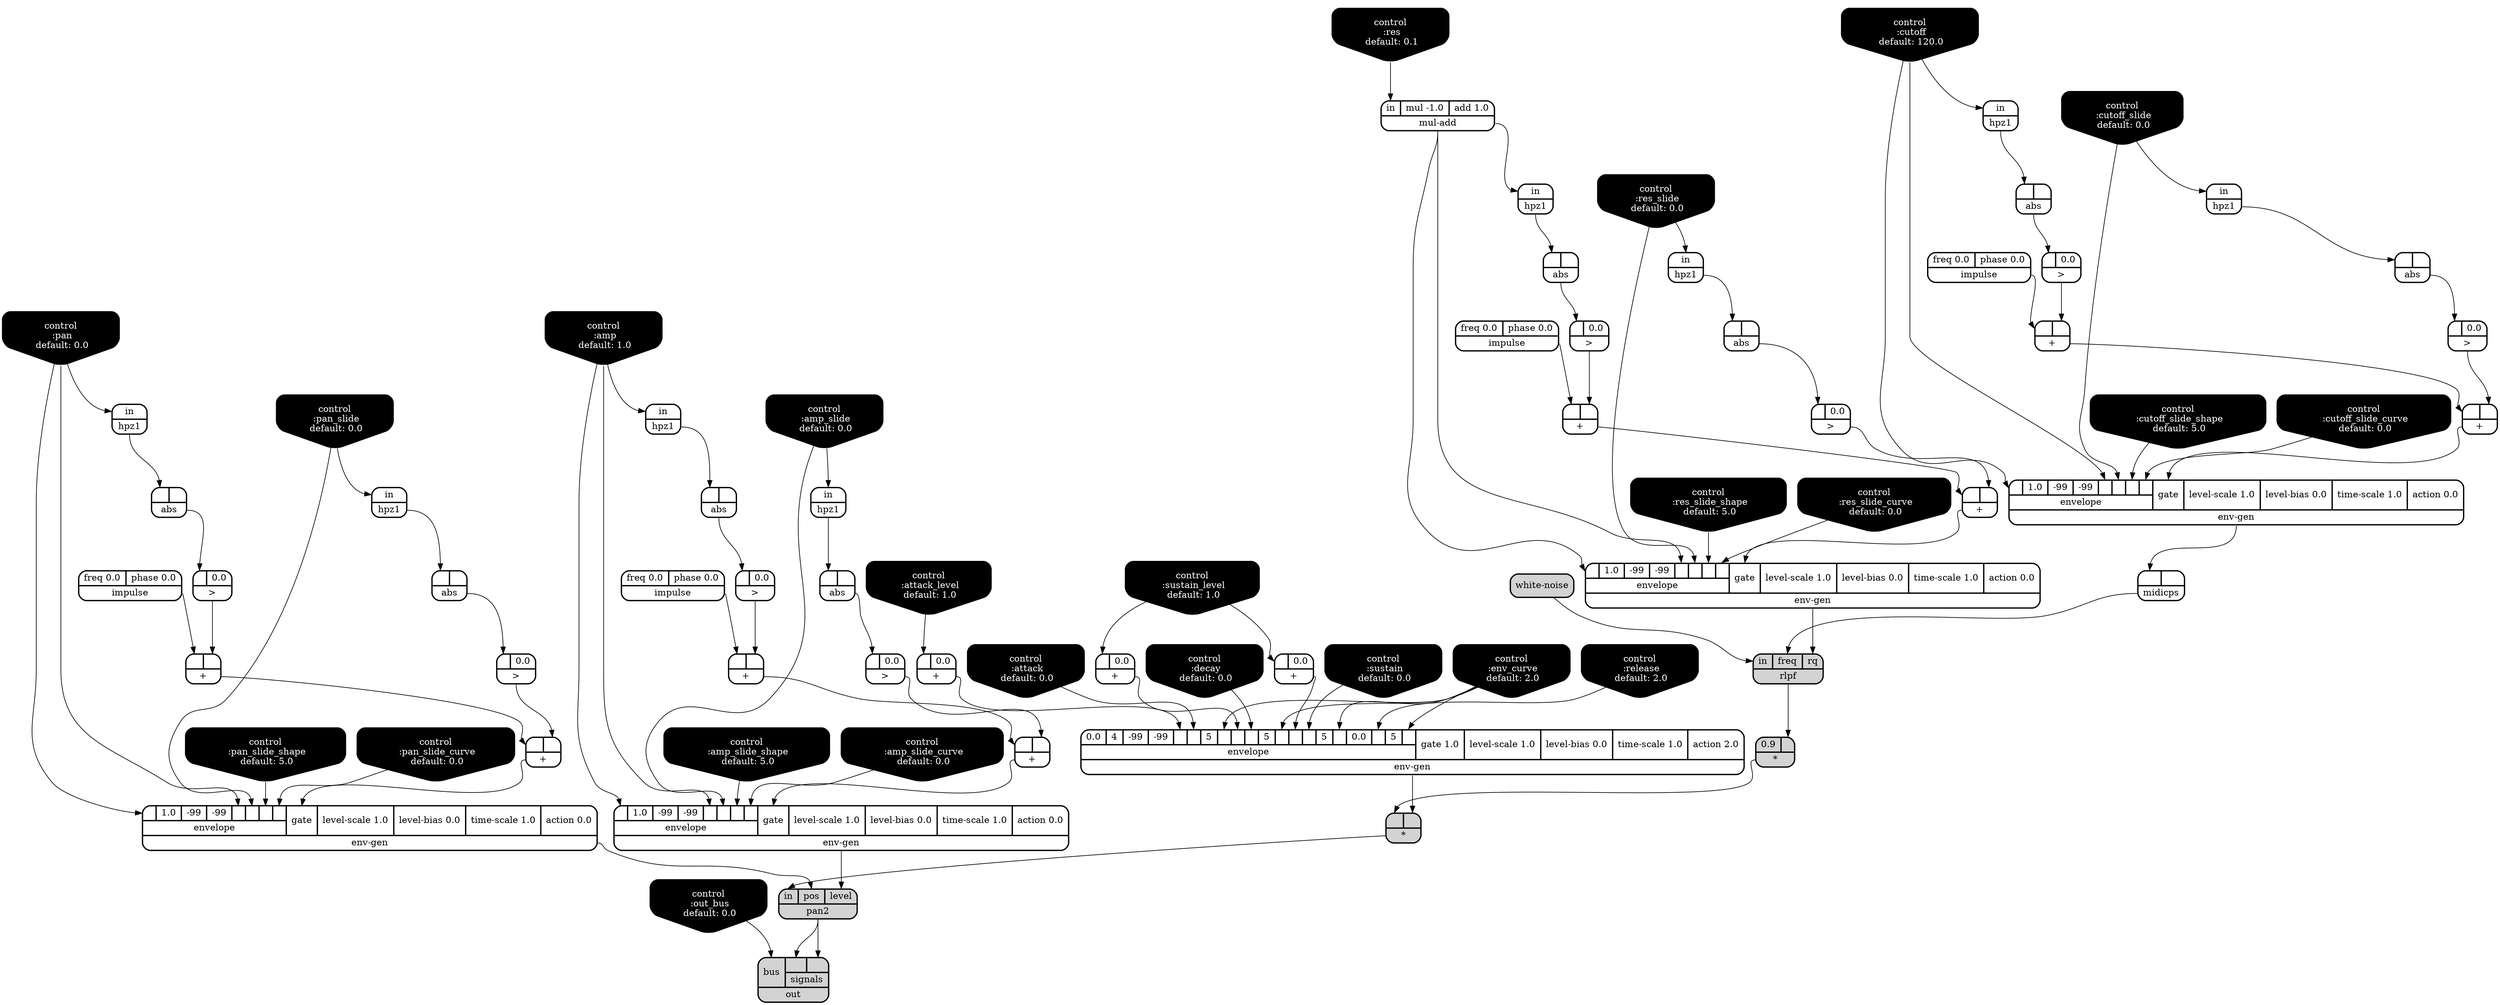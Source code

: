 digraph synthdef {
53 [label = "{{ <a> 0.9|<b> } |<__UG_NAME__>* }" style="filled, bold, rounded"  shape=record rankdir=LR];
58 [label = "{{ <a> |<b> } |<__UG_NAME__>* }" style="filled, bold, rounded"  shape=record rankdir=LR];
28 [label = "{{ <a> |<b> } |<__UG_NAME__>+ }" style="bold, rounded" shape=record rankdir=LR];
34 [label = "{{ <a> |<b> } |<__UG_NAME__>+ }" style="bold, rounded" shape=record rankdir=LR];
38 [label = "{{ <a> |<b> } |<__UG_NAME__>+ }" style="bold, rounded" shape=record rankdir=LR];
46 [label = "{{ <a> |<b> } |<__UG_NAME__>+ }" style="bold, rounded" shape=record rankdir=LR];
50 [label = "{{ <a> |<b> } |<__UG_NAME__>+ }" style="bold, rounded" shape=record rankdir=LR];
54 [label = "{{ <a> |<b> 0.0} |<__UG_NAME__>+ }" style="bold, rounded" shape=record rankdir=LR];
55 [label = "{{ <a> |<b> 0.0} |<__UG_NAME__>+ }" style="bold, rounded" shape=record rankdir=LR];
56 [label = "{{ <a> |<b> 0.0} |<__UG_NAME__>+ }" style="bold, rounded" shape=record rankdir=LR];
62 [label = "{{ <a> |<b> } |<__UG_NAME__>+ }" style="bold, rounded" shape=record rankdir=LR];
68 [label = "{{ <a> |<b> } |<__UG_NAME__>+ }" style="bold, rounded" shape=record rankdir=LR];
72 [label = "{{ <a> |<b> } |<__UG_NAME__>+ }" style="bold, rounded" shape=record rankdir=LR];
27 [label = "{{ <a> |<b> 0.0} |<__UG_NAME__>\> }" style="bold, rounded" shape=record rankdir=LR];
33 [label = "{{ <a> |<b> 0.0} |<__UG_NAME__>\> }" style="bold, rounded" shape=record rankdir=LR];
37 [label = "{{ <a> |<b> 0.0} |<__UG_NAME__>\> }" style="bold, rounded" shape=record rankdir=LR];
45 [label = "{{ <a> |<b> 0.0} |<__UG_NAME__>\> }" style="bold, rounded" shape=record rankdir=LR];
49 [label = "{{ <a> |<b> 0.0} |<__UG_NAME__>\> }" style="bold, rounded" shape=record rankdir=LR];
61 [label = "{{ <a> |<b> 0.0} |<__UG_NAME__>\> }" style="bold, rounded" shape=record rankdir=LR];
67 [label = "{{ <a> |<b> 0.0} |<__UG_NAME__>\> }" style="bold, rounded" shape=record rankdir=LR];
71 [label = "{{ <a> |<b> 0.0} |<__UG_NAME__>\> }" style="bold, rounded" shape=record rankdir=LR];
26 [label = "{{ <a> |<b> } |<__UG_NAME__>abs }" style="bold, rounded" shape=record rankdir=LR];
32 [label = "{{ <a> |<b> } |<__UG_NAME__>abs }" style="bold, rounded" shape=record rankdir=LR];
36 [label = "{{ <a> |<b> } |<__UG_NAME__>abs }" style="bold, rounded" shape=record rankdir=LR];
44 [label = "{{ <a> |<b> } |<__UG_NAME__>abs }" style="bold, rounded" shape=record rankdir=LR];
48 [label = "{{ <a> |<b> } |<__UG_NAME__>abs }" style="bold, rounded" shape=record rankdir=LR];
60 [label = "{{ <a> |<b> } |<__UG_NAME__>abs }" style="bold, rounded" shape=record rankdir=LR];
66 [label = "{{ <a> |<b> } |<__UG_NAME__>abs }" style="bold, rounded" shape=record rankdir=LR];
70 [label = "{{ <a> |<b> } |<__UG_NAME__>abs }" style="bold, rounded" shape=record rankdir=LR];
0 [label = "control
 :amp
 default: 1.0" shape=invhouse style="rounded, filled, bold" fillcolor=black fontcolor=white ]; 
1 [label = "control
 :amp_slide
 default: 0.0" shape=invhouse style="rounded, filled, bold" fillcolor=black fontcolor=white ]; 
2 [label = "control
 :amp_slide_shape
 default: 5.0" shape=invhouse style="rounded, filled, bold" fillcolor=black fontcolor=white ]; 
3 [label = "control
 :amp_slide_curve
 default: 0.0" shape=invhouse style="rounded, filled, bold" fillcolor=black fontcolor=white ]; 
4 [label = "control
 :pan
 default: 0.0" shape=invhouse style="rounded, filled, bold" fillcolor=black fontcolor=white ]; 
5 [label = "control
 :pan_slide
 default: 0.0" shape=invhouse style="rounded, filled, bold" fillcolor=black fontcolor=white ]; 
6 [label = "control
 :pan_slide_shape
 default: 5.0" shape=invhouse style="rounded, filled, bold" fillcolor=black fontcolor=white ]; 
7 [label = "control
 :pan_slide_curve
 default: 0.0" shape=invhouse style="rounded, filled, bold" fillcolor=black fontcolor=white ]; 
8 [label = "control
 :attack
 default: 0.0" shape=invhouse style="rounded, filled, bold" fillcolor=black fontcolor=white ]; 
9 [label = "control
 :sustain
 default: 0.0" shape=invhouse style="rounded, filled, bold" fillcolor=black fontcolor=white ]; 
10 [label = "control
 :decay
 default: 0.0" shape=invhouse style="rounded, filled, bold" fillcolor=black fontcolor=white ]; 
11 [label = "control
 :release
 default: 2.0" shape=invhouse style="rounded, filled, bold" fillcolor=black fontcolor=white ]; 
12 [label = "control
 :attack_level
 default: 1.0" shape=invhouse style="rounded, filled, bold" fillcolor=black fontcolor=white ]; 
13 [label = "control
 :sustain_level
 default: 1.0" shape=invhouse style="rounded, filled, bold" fillcolor=black fontcolor=white ]; 
14 [label = "control
 :env_curve
 default: 2.0" shape=invhouse style="rounded, filled, bold" fillcolor=black fontcolor=white ]; 
15 [label = "control
 :cutoff
 default: 120.0" shape=invhouse style="rounded, filled, bold" fillcolor=black fontcolor=white ]; 
16 [label = "control
 :cutoff_slide
 default: 0.0" shape=invhouse style="rounded, filled, bold" fillcolor=black fontcolor=white ]; 
17 [label = "control
 :cutoff_slide_shape
 default: 5.0" shape=invhouse style="rounded, filled, bold" fillcolor=black fontcolor=white ]; 
18 [label = "control
 :cutoff_slide_curve
 default: 0.0" shape=invhouse style="rounded, filled, bold" fillcolor=black fontcolor=white ]; 
19 [label = "control
 :res
 default: 0.1" shape=invhouse style="rounded, filled, bold" fillcolor=black fontcolor=white ]; 
20 [label = "control
 :res_slide
 default: 0.0" shape=invhouse style="rounded, filled, bold" fillcolor=black fontcolor=white ]; 
21 [label = "control
 :res_slide_shape
 default: 5.0" shape=invhouse style="rounded, filled, bold" fillcolor=black fontcolor=white ]; 
22 [label = "control
 :res_slide_curve
 default: 0.0" shape=invhouse style="rounded, filled, bold" fillcolor=black fontcolor=white ]; 
23 [label = "control
 :out_bus
 default: 0.0" shape=invhouse style="rounded, filled, bold" fillcolor=black fontcolor=white ]; 
39 [label = "{{ {{<envelope___control___0>|1.0|-99|-99|<envelope___control___4>|<envelope___control___5>|<envelope___control___6>|<envelope___control___7>}|envelope}|<gate> gate|<level____scale> level-scale 1.0|<level____bias> level-bias 0.0|<time____scale> time-scale 1.0|<action> action 0.0} |<__UG_NAME__>env-gen }" style="bold, rounded" shape=record rankdir=LR];
51 [label = "{{ {{<envelope___mul____add___0>|1.0|-99|-99|<envelope___mul____add___4>|<envelope___control___5>|<envelope___control___6>|<envelope___control___7>}|envelope}|<gate> gate|<level____scale> level-scale 1.0|<level____bias> level-bias 0.0|<time____scale> time-scale 1.0|<action> action 0.0} |<__UG_NAME__>env-gen }" style="bold, rounded" shape=record rankdir=LR];
57 [label = "{{ {{0.0|4|-99|-99|<envelope___binary____op____u____gen___4>|<envelope___control___5>|5|<envelope___control___7>|<envelope___binary____op____u____gen___8>|<envelope___control___9>|5|<envelope___control___11>|<envelope___binary____op____u____gen___12>|<envelope___control___13>|5|<envelope___control___15>|0.0|<envelope___control___17>|5|<envelope___control___19>}|envelope}|<gate> gate 1.0|<level____scale> level-scale 1.0|<level____bias> level-bias 0.0|<time____scale> time-scale 1.0|<action> action 2.0} |<__UG_NAME__>env-gen }" style="bold, rounded" shape=record rankdir=LR];
63 [label = "{{ {{<envelope___control___0>|1.0|-99|-99|<envelope___control___4>|<envelope___control___5>|<envelope___control___6>|<envelope___control___7>}|envelope}|<gate> gate|<level____scale> level-scale 1.0|<level____bias> level-bias 0.0|<time____scale> time-scale 1.0|<action> action 0.0} |<__UG_NAME__>env-gen }" style="bold, rounded" shape=record rankdir=LR];
73 [label = "{{ {{<envelope___control___0>|1.0|-99|-99|<envelope___control___4>|<envelope___control___5>|<envelope___control___6>|<envelope___control___7>}|envelope}|<gate> gate|<level____scale> level-scale 1.0|<level____bias> level-bias 0.0|<time____scale> time-scale 1.0|<action> action 0.0} |<__UG_NAME__>env-gen }" style="bold, rounded" shape=record rankdir=LR];
25 [label = "{{ <in> in} |<__UG_NAME__>hpz1 }" style="bold, rounded" shape=record rankdir=LR];
31 [label = "{{ <in> in} |<__UG_NAME__>hpz1 }" style="bold, rounded" shape=record rankdir=LR];
35 [label = "{{ <in> in} |<__UG_NAME__>hpz1 }" style="bold, rounded" shape=record rankdir=LR];
43 [label = "{{ <in> in} |<__UG_NAME__>hpz1 }" style="bold, rounded" shape=record rankdir=LR];
47 [label = "{{ <in> in} |<__UG_NAME__>hpz1 }" style="bold, rounded" shape=record rankdir=LR];
59 [label = "{{ <in> in} |<__UG_NAME__>hpz1 }" style="bold, rounded" shape=record rankdir=LR];
65 [label = "{{ <in> in} |<__UG_NAME__>hpz1 }" style="bold, rounded" shape=record rankdir=LR];
69 [label = "{{ <in> in} |<__UG_NAME__>hpz1 }" style="bold, rounded" shape=record rankdir=LR];
24 [label = "{{ <freq> freq 0.0|<phase> phase 0.0} |<__UG_NAME__>impulse }" style="bold, rounded" shape=record rankdir=LR];
30 [label = "{{ <freq> freq 0.0|<phase> phase 0.0} |<__UG_NAME__>impulse }" style="bold, rounded" shape=record rankdir=LR];
41 [label = "{{ <freq> freq 0.0|<phase> phase 0.0} |<__UG_NAME__>impulse }" style="bold, rounded" shape=record rankdir=LR];
64 [label = "{{ <freq> freq 0.0|<phase> phase 0.0} |<__UG_NAME__>impulse }" style="bold, rounded" shape=record rankdir=LR];
40 [label = "{{ <a> |<b> } |<__UG_NAME__>midicps }" style="bold, rounded" shape=record rankdir=LR];
42 [label = "{{ <in> in|<mul> mul -1.0|<add> add 1.0} |<__UG_NAME__>mul-add }" style="bold, rounded" shape=record rankdir=LR];
75 [label = "{{ <bus> bus|{{<signals___pan2___0>|<signals___pan2___1>}|signals}} |<__UG_NAME__>out }" style="filled, bold, rounded"  shape=record rankdir=LR];
74 [label = "{{ <in> in|<pos> pos|<level> level} |<__UG_NAME__>pan2 }" style="filled, bold, rounded"  shape=record rankdir=LR];
52 [label = "{{ <in> in|<freq> freq|<rq> rq} |<__UG_NAME__>rlpf }" style="filled, bold, rounded"  shape=record rankdir=LR];
29 [label = "{<__UG_NAME__>white-noise }" style="filled, bold, rounded"  shape=record rankdir=LR];

52:__UG_NAME__ -> 53:b ;
57:__UG_NAME__ -> 58:b ;
53:__UG_NAME__ -> 58:a ;
27:__UG_NAME__ -> 28:b ;
24:__UG_NAME__ -> 28:a ;
33:__UG_NAME__ -> 34:b ;
30:__UG_NAME__ -> 34:a ;
37:__UG_NAME__ -> 38:b ;
34:__UG_NAME__ -> 38:a ;
45:__UG_NAME__ -> 46:b ;
41:__UG_NAME__ -> 46:a ;
49:__UG_NAME__ -> 50:b ;
46:__UG_NAME__ -> 50:a ;
12:__UG_NAME__ -> 54:a ;
13:__UG_NAME__ -> 55:a ;
13:__UG_NAME__ -> 56:a ;
61:__UG_NAME__ -> 62:b ;
28:__UG_NAME__ -> 62:a ;
67:__UG_NAME__ -> 68:b ;
64:__UG_NAME__ -> 68:a ;
71:__UG_NAME__ -> 72:b ;
68:__UG_NAME__ -> 72:a ;
26:__UG_NAME__ -> 27:a ;
32:__UG_NAME__ -> 33:a ;
36:__UG_NAME__ -> 37:a ;
44:__UG_NAME__ -> 45:a ;
48:__UG_NAME__ -> 49:a ;
60:__UG_NAME__ -> 61:a ;
66:__UG_NAME__ -> 67:a ;
70:__UG_NAME__ -> 71:a ;
25:__UG_NAME__ -> 26:a ;
31:__UG_NAME__ -> 32:a ;
35:__UG_NAME__ -> 36:a ;
43:__UG_NAME__ -> 44:a ;
47:__UG_NAME__ -> 48:a ;
59:__UG_NAME__ -> 60:a ;
65:__UG_NAME__ -> 66:a ;
69:__UG_NAME__ -> 70:a ;
38:__UG_NAME__ -> 39:gate ;
15:__UG_NAME__ -> 39:envelope___control___0 ;
15:__UG_NAME__ -> 39:envelope___control___4 ;
16:__UG_NAME__ -> 39:envelope___control___5 ;
17:__UG_NAME__ -> 39:envelope___control___6 ;
18:__UG_NAME__ -> 39:envelope___control___7 ;
50:__UG_NAME__ -> 51:gate ;
42:__UG_NAME__ -> 51:envelope___mul____add___0 ;
42:__UG_NAME__ -> 51:envelope___mul____add___4 ;
20:__UG_NAME__ -> 51:envelope___control___5 ;
21:__UG_NAME__ -> 51:envelope___control___6 ;
22:__UG_NAME__ -> 51:envelope___control___7 ;
54:__UG_NAME__ -> 57:envelope___binary____op____u____gen___4 ;
8:__UG_NAME__ -> 57:envelope___control___5 ;
14:__UG_NAME__ -> 57:envelope___control___7 ;
55:__UG_NAME__ -> 57:envelope___binary____op____u____gen___8 ;
10:__UG_NAME__ -> 57:envelope___control___9 ;
14:__UG_NAME__ -> 57:envelope___control___11 ;
56:__UG_NAME__ -> 57:envelope___binary____op____u____gen___12 ;
9:__UG_NAME__ -> 57:envelope___control___13 ;
14:__UG_NAME__ -> 57:envelope___control___15 ;
11:__UG_NAME__ -> 57:envelope___control___17 ;
14:__UG_NAME__ -> 57:envelope___control___19 ;
62:__UG_NAME__ -> 63:gate ;
4:__UG_NAME__ -> 63:envelope___control___0 ;
4:__UG_NAME__ -> 63:envelope___control___4 ;
5:__UG_NAME__ -> 63:envelope___control___5 ;
6:__UG_NAME__ -> 63:envelope___control___6 ;
7:__UG_NAME__ -> 63:envelope___control___7 ;
72:__UG_NAME__ -> 73:gate ;
0:__UG_NAME__ -> 73:envelope___control___0 ;
0:__UG_NAME__ -> 73:envelope___control___4 ;
1:__UG_NAME__ -> 73:envelope___control___5 ;
2:__UG_NAME__ -> 73:envelope___control___6 ;
3:__UG_NAME__ -> 73:envelope___control___7 ;
4:__UG_NAME__ -> 25:in ;
15:__UG_NAME__ -> 31:in ;
16:__UG_NAME__ -> 35:in ;
42:__UG_NAME__ -> 43:in ;
20:__UG_NAME__ -> 47:in ;
5:__UG_NAME__ -> 59:in ;
0:__UG_NAME__ -> 65:in ;
1:__UG_NAME__ -> 69:in ;
39:__UG_NAME__ -> 40:a ;
19:__UG_NAME__ -> 42:in ;
74:__UG_NAME__ -> 75:signals___pan2___0 ;
74:__UG_NAME__ -> 75:signals___pan2___1 ;
23:__UG_NAME__ -> 75:bus ;
73:__UG_NAME__ -> 74:level ;
63:__UG_NAME__ -> 74:pos ;
58:__UG_NAME__ -> 74:in ;
51:__UG_NAME__ -> 52:rq ;
40:__UG_NAME__ -> 52:freq ;
29:__UG_NAME__ -> 52:in ;

}